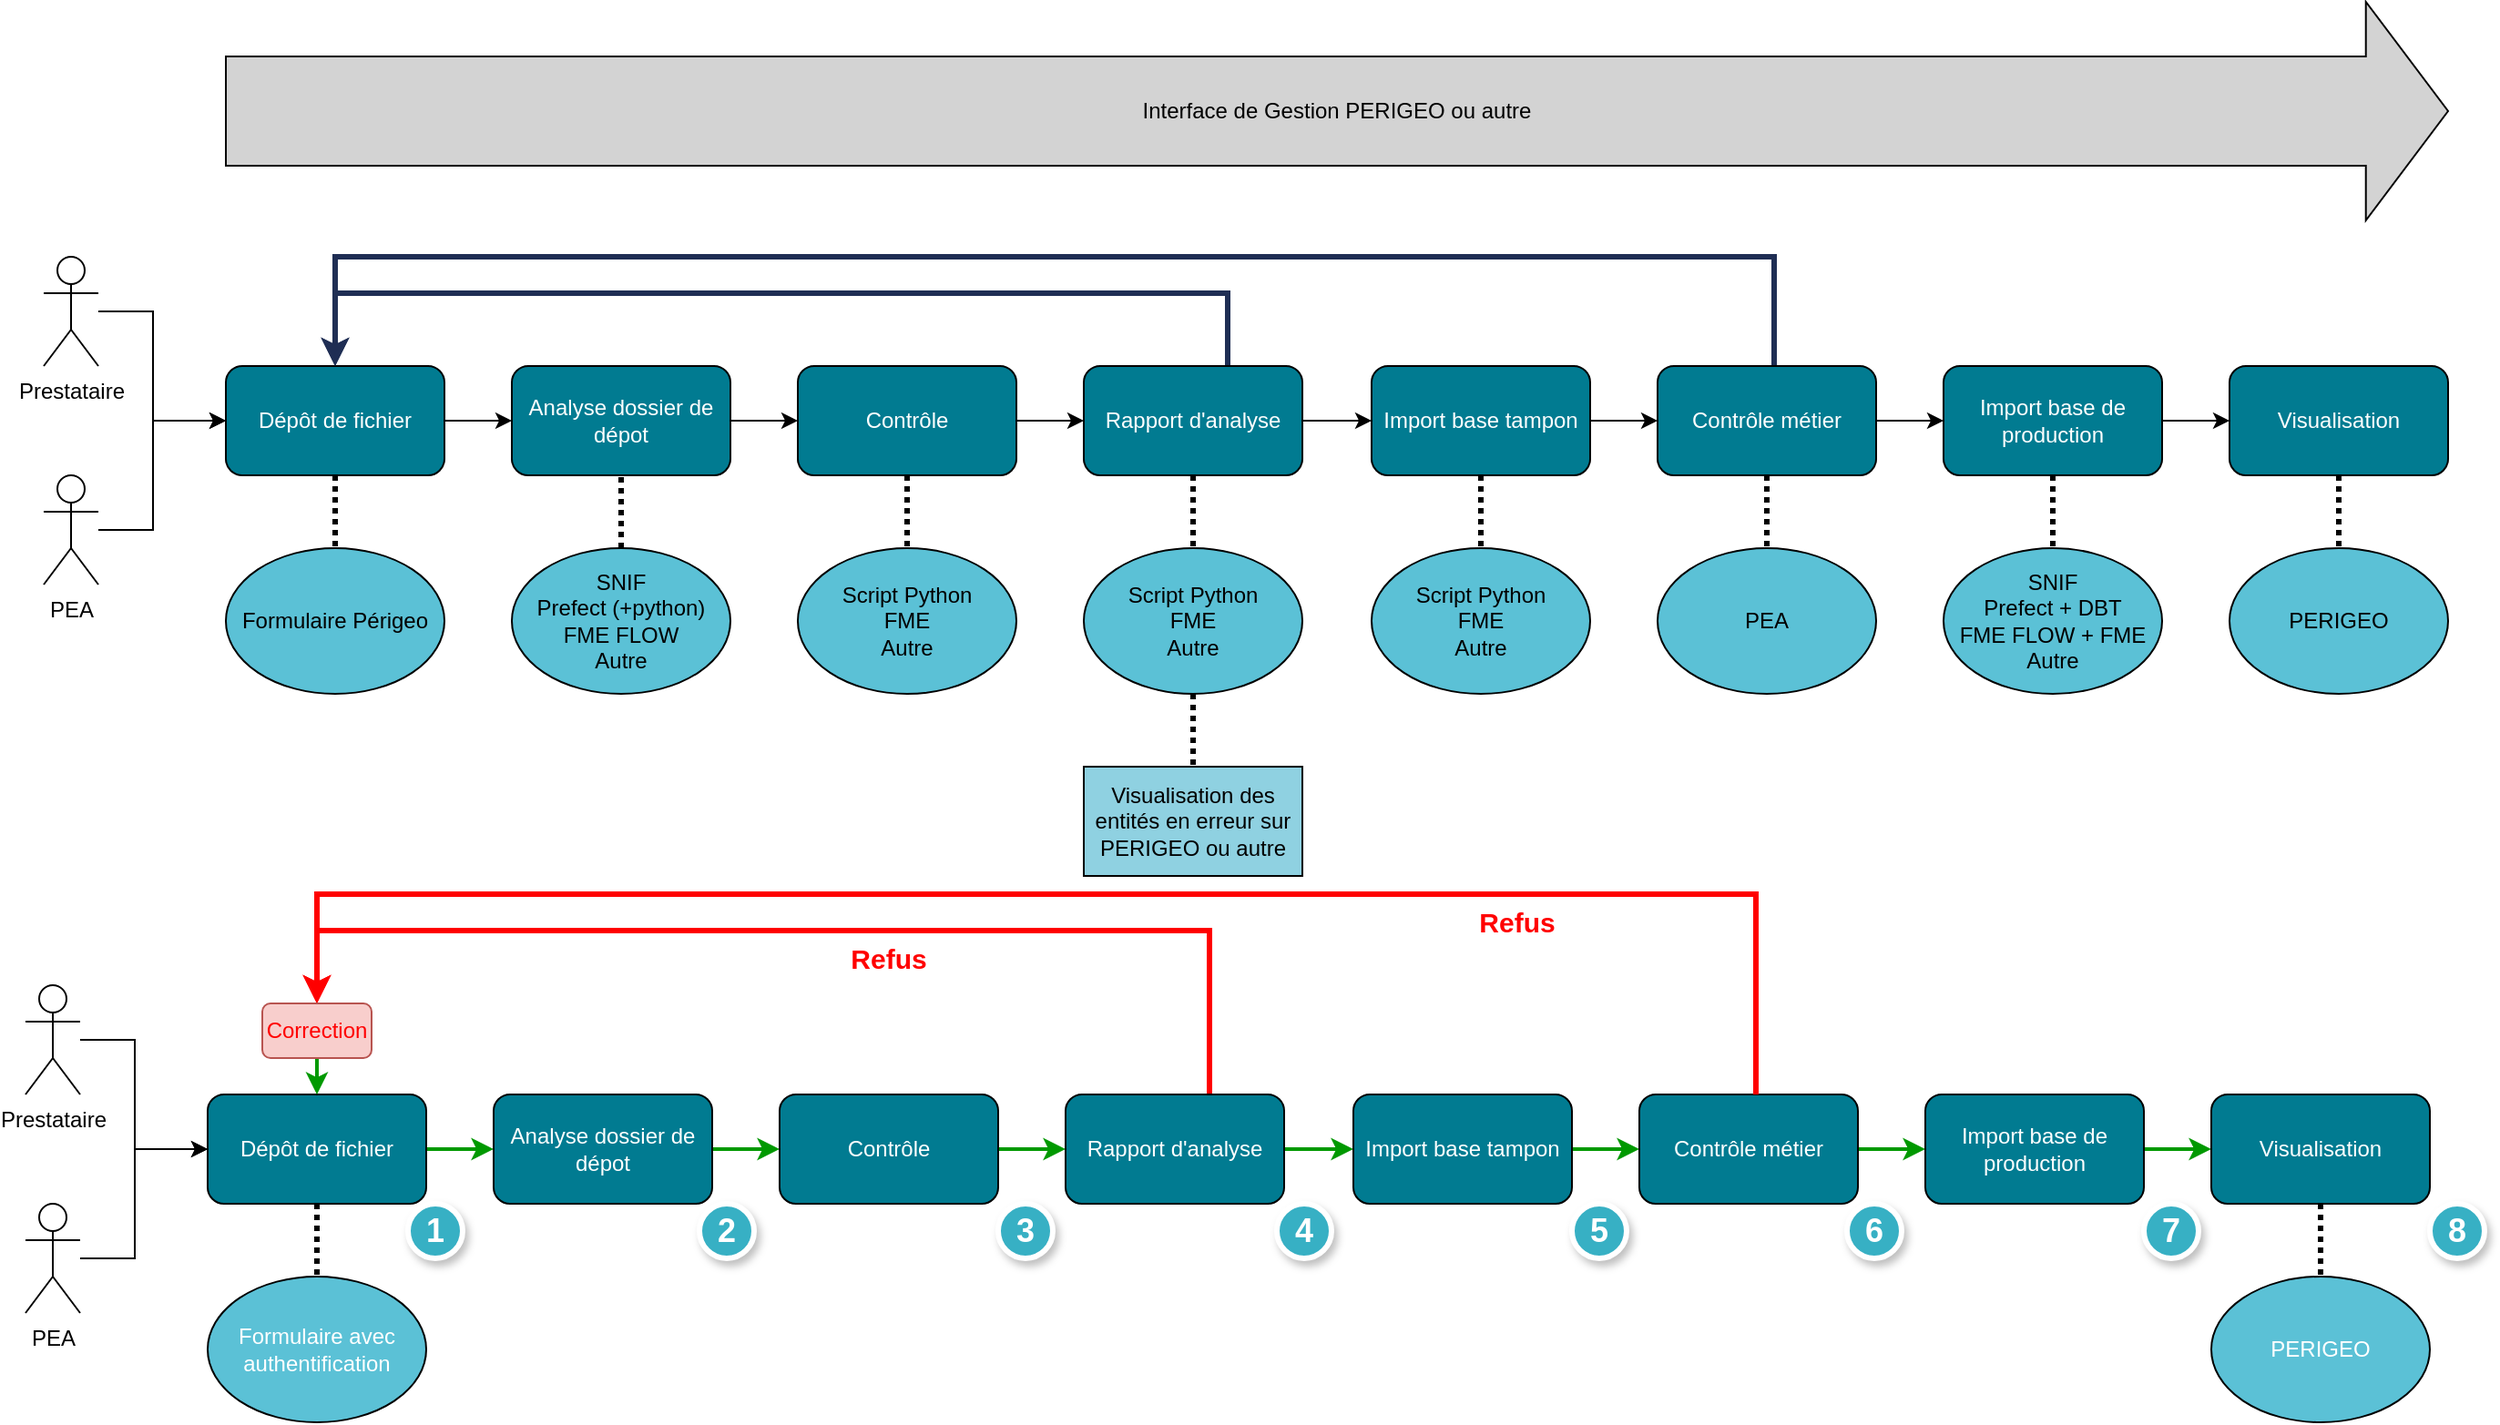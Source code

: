 <mxfile version="26.2.14">
  <diagram name="Page-1" id="4jkMKxIa9DFJnjPbxsZc">
    <mxGraphModel dx="1240" dy="1815" grid="1" gridSize="10" guides="1" tooltips="1" connect="1" arrows="1" fold="1" page="1" pageScale="1" pageWidth="827" pageHeight="1169" math="0" shadow="0">
      <root>
        <mxCell id="0" />
        <mxCell id="1" parent="0" />
        <mxCell id="nb88-6SHs_HvfBZo1xa0-10" style="edgeStyle=orthogonalEdgeStyle;rounded=0;orthogonalLoop=1;jettySize=auto;html=1;exitX=1;exitY=0.5;exitDx=0;exitDy=0;entryX=0;entryY=0.5;entryDx=0;entryDy=0;" parent="1" source="nb88-6SHs_HvfBZo1xa0-3" target="nb88-6SHs_HvfBZo1xa0-4" edge="1">
          <mxGeometry relative="1" as="geometry" />
        </mxCell>
        <mxCell id="nb88-6SHs_HvfBZo1xa0-39" style="edgeStyle=orthogonalEdgeStyle;rounded=0;orthogonalLoop=1;jettySize=auto;html=1;entryX=0.5;entryY=0;entryDx=0;entryDy=0;strokeColor=default;endArrow=none;startFill=0;strokeWidth=3;dashed=1;dashPattern=1 1;" parent="1" source="nb88-6SHs_HvfBZo1xa0-3" target="nb88-6SHs_HvfBZo1xa0-23" edge="1">
          <mxGeometry relative="1" as="geometry" />
        </mxCell>
        <mxCell id="nb88-6SHs_HvfBZo1xa0-3" value="Dépôt de fichier" style="rounded=1;whiteSpace=wrap;html=1;fillColor=#017B91;fontColor=#FFFFFF;" parent="1" vertex="1">
          <mxGeometry x="250" y="160" width="120" height="60" as="geometry" />
        </mxCell>
        <mxCell id="nb88-6SHs_HvfBZo1xa0-11" style="edgeStyle=orthogonalEdgeStyle;rounded=0;orthogonalLoop=1;jettySize=auto;html=1;entryX=0;entryY=0.5;entryDx=0;entryDy=0;" parent="1" source="nb88-6SHs_HvfBZo1xa0-4" target="nb88-6SHs_HvfBZo1xa0-5" edge="1">
          <mxGeometry relative="1" as="geometry" />
        </mxCell>
        <mxCell id="nb88-6SHs_HvfBZo1xa0-4" value="Analyse dossier de dépot" style="rounded=1;whiteSpace=wrap;html=1;fillColor=#017B91;fontColor=#FFFFFF;" parent="1" vertex="1">
          <mxGeometry x="407" y="160" width="120" height="60" as="geometry" />
        </mxCell>
        <mxCell id="nb88-6SHs_HvfBZo1xa0-12" style="edgeStyle=orthogonalEdgeStyle;rounded=0;orthogonalLoop=1;jettySize=auto;html=1;entryX=0;entryY=0.5;entryDx=0;entryDy=0;" parent="1" source="nb88-6SHs_HvfBZo1xa0-5" target="nb88-6SHs_HvfBZo1xa0-6" edge="1">
          <mxGeometry relative="1" as="geometry" />
        </mxCell>
        <mxCell id="nb88-6SHs_HvfBZo1xa0-42" style="edgeStyle=orthogonalEdgeStyle;rounded=0;orthogonalLoop=1;jettySize=auto;html=1;entryX=0.5;entryY=0;entryDx=0;entryDy=0;endArrow=none;startFill=0;strokeWidth=3;dashed=1;dashPattern=1 1;" parent="1" source="nb88-6SHs_HvfBZo1xa0-5" target="nb88-6SHs_HvfBZo1xa0-25" edge="1">
          <mxGeometry relative="1" as="geometry" />
        </mxCell>
        <mxCell id="nb88-6SHs_HvfBZo1xa0-5" value="Contrôle" style="rounded=1;whiteSpace=wrap;html=1;fillColor=#017B91;fontColor=#FFFFFF;" parent="1" vertex="1">
          <mxGeometry x="564" y="160" width="120" height="60" as="geometry" />
        </mxCell>
        <mxCell id="nb88-6SHs_HvfBZo1xa0-43" style="edgeStyle=orthogonalEdgeStyle;rounded=0;orthogonalLoop=1;jettySize=auto;html=1;entryX=0.5;entryY=0;entryDx=0;entryDy=0;endArrow=none;startFill=0;strokeWidth=3;dashed=1;dashPattern=1 1;" parent="1" source="nb88-6SHs_HvfBZo1xa0-6" target="nb88-6SHs_HvfBZo1xa0-28" edge="1">
          <mxGeometry relative="1" as="geometry" />
        </mxCell>
        <mxCell id="nb88-6SHs_HvfBZo1xa0-50" style="edgeStyle=orthogonalEdgeStyle;rounded=0;orthogonalLoop=1;jettySize=auto;html=1;exitX=1;exitY=0.5;exitDx=0;exitDy=0;entryX=0;entryY=0.5;entryDx=0;entryDy=0;" parent="1" source="nb88-6SHs_HvfBZo1xa0-6" target="nb88-6SHs_HvfBZo1xa0-7" edge="1">
          <mxGeometry relative="1" as="geometry" />
        </mxCell>
        <mxCell id="nb88-6SHs_HvfBZo1xa0-55" style="edgeStyle=orthogonalEdgeStyle;rounded=0;orthogonalLoop=1;jettySize=auto;html=1;entryX=0.5;entryY=0;entryDx=0;entryDy=0;strokeColor=#1F2E54;strokeWidth=3;" parent="1" source="nb88-6SHs_HvfBZo1xa0-6" target="nb88-6SHs_HvfBZo1xa0-3" edge="1">
          <mxGeometry relative="1" as="geometry">
            <Array as="points">
              <mxPoint x="800" y="120" />
              <mxPoint x="310" y="120" />
            </Array>
          </mxGeometry>
        </mxCell>
        <mxCell id="nb88-6SHs_HvfBZo1xa0-6" value="Rapport d&#39;analyse" style="rounded=1;whiteSpace=wrap;html=1;fillColor=#017B91;fontColor=#FFFFFF;" parent="1" vertex="1">
          <mxGeometry x="721" y="160" width="120" height="60" as="geometry" />
        </mxCell>
        <mxCell id="nb88-6SHs_HvfBZo1xa0-45" style="edgeStyle=orthogonalEdgeStyle;rounded=0;orthogonalLoop=1;jettySize=auto;html=1;entryX=0.5;entryY=0;entryDx=0;entryDy=0;endArrow=none;startFill=0;strokeWidth=3;dashed=1;dashPattern=1 1;" parent="1" source="nb88-6SHs_HvfBZo1xa0-7" target="nb88-6SHs_HvfBZo1xa0-29" edge="1">
          <mxGeometry relative="1" as="geometry" />
        </mxCell>
        <mxCell id="nb88-6SHs_HvfBZo1xa0-51" style="edgeStyle=orthogonalEdgeStyle;rounded=0;orthogonalLoop=1;jettySize=auto;html=1;exitX=1;exitY=0.5;exitDx=0;exitDy=0;entryX=0;entryY=0.5;entryDx=0;entryDy=0;" parent="1" source="nb88-6SHs_HvfBZo1xa0-7" target="nb88-6SHs_HvfBZo1xa0-8" edge="1">
          <mxGeometry relative="1" as="geometry" />
        </mxCell>
        <mxCell id="nb88-6SHs_HvfBZo1xa0-7" value="Import base tampon" style="rounded=1;whiteSpace=wrap;html=1;fillColor=#017B91;fontColor=#FFFFFF;" parent="1" vertex="1">
          <mxGeometry x="879" y="160" width="120" height="60" as="geometry" />
        </mxCell>
        <mxCell id="nb88-6SHs_HvfBZo1xa0-47" style="edgeStyle=orthogonalEdgeStyle;rounded=0;orthogonalLoop=1;jettySize=auto;html=1;entryX=0.5;entryY=0;entryDx=0;entryDy=0;endArrow=none;startFill=0;strokeWidth=3;dashed=1;dashPattern=1 1;" parent="1" source="nb88-6SHs_HvfBZo1xa0-8" target="nb88-6SHs_HvfBZo1xa0-30" edge="1">
          <mxGeometry relative="1" as="geometry" />
        </mxCell>
        <mxCell id="nb88-6SHs_HvfBZo1xa0-52" style="edgeStyle=orthogonalEdgeStyle;rounded=0;orthogonalLoop=1;jettySize=auto;html=1;exitX=1;exitY=0.5;exitDx=0;exitDy=0;entryX=0;entryY=0.5;entryDx=0;entryDy=0;" parent="1" source="nb88-6SHs_HvfBZo1xa0-8" target="nb88-6SHs_HvfBZo1xa0-9" edge="1">
          <mxGeometry relative="1" as="geometry" />
        </mxCell>
        <mxCell id="nb88-6SHs_HvfBZo1xa0-56" style="edgeStyle=orthogonalEdgeStyle;rounded=0;orthogonalLoop=1;jettySize=auto;html=1;entryX=0.5;entryY=0;entryDx=0;entryDy=0;strokeColor=#1F2E54;strokeWidth=3;" parent="1" source="nb88-6SHs_HvfBZo1xa0-8" target="nb88-6SHs_HvfBZo1xa0-3" edge="1">
          <mxGeometry relative="1" as="geometry">
            <Array as="points">
              <mxPoint x="1100" y="100" />
              <mxPoint x="310" y="100" />
            </Array>
          </mxGeometry>
        </mxCell>
        <mxCell id="nb88-6SHs_HvfBZo1xa0-8" value="Contrôle métier" style="rounded=1;whiteSpace=wrap;html=1;fillColor=#017B91;fontColor=#FFFFFF;" parent="1" vertex="1">
          <mxGeometry x="1036" y="160" width="120" height="60" as="geometry" />
        </mxCell>
        <mxCell id="nb88-6SHs_HvfBZo1xa0-48" style="edgeStyle=orthogonalEdgeStyle;rounded=0;orthogonalLoop=1;jettySize=auto;html=1;entryX=0.5;entryY=0;entryDx=0;entryDy=0;endArrow=none;startFill=0;strokeWidth=3;dashed=1;dashPattern=1 1;" parent="1" source="nb88-6SHs_HvfBZo1xa0-9" target="nb88-6SHs_HvfBZo1xa0-32" edge="1">
          <mxGeometry relative="1" as="geometry" />
        </mxCell>
        <mxCell id="nb88-6SHs_HvfBZo1xa0-53" style="edgeStyle=orthogonalEdgeStyle;rounded=0;orthogonalLoop=1;jettySize=auto;html=1;exitX=1;exitY=0.5;exitDx=0;exitDy=0;entryX=0;entryY=0.5;entryDx=0;entryDy=0;" parent="1" source="nb88-6SHs_HvfBZo1xa0-9" target="nb88-6SHs_HvfBZo1xa0-49" edge="1">
          <mxGeometry relative="1" as="geometry" />
        </mxCell>
        <mxCell id="nb88-6SHs_HvfBZo1xa0-9" value="Import base de production" style="rounded=1;whiteSpace=wrap;html=1;fillColor=#017B91;fontColor=#FFFFFF;" parent="1" vertex="1">
          <mxGeometry x="1193" y="160" width="120" height="60" as="geometry" />
        </mxCell>
        <mxCell id="nb88-6SHs_HvfBZo1xa0-19" style="edgeStyle=orthogonalEdgeStyle;rounded=0;orthogonalLoop=1;jettySize=auto;html=1;" parent="1" source="nb88-6SHs_HvfBZo1xa0-13" edge="1">
          <mxGeometry relative="1" as="geometry">
            <mxPoint x="250" y="190" as="targetPoint" />
            <Array as="points">
              <mxPoint x="210" y="130" />
              <mxPoint x="210" y="190" />
            </Array>
          </mxGeometry>
        </mxCell>
        <mxCell id="nb88-6SHs_HvfBZo1xa0-13" value="Prestataire" style="shape=umlActor;verticalLabelPosition=bottom;verticalAlign=top;html=1;outlineConnect=0;" parent="1" vertex="1">
          <mxGeometry x="150" y="100" width="30" height="60" as="geometry" />
        </mxCell>
        <mxCell id="nb88-6SHs_HvfBZo1xa0-18" style="edgeStyle=orthogonalEdgeStyle;rounded=0;orthogonalLoop=1;jettySize=auto;html=1;entryX=0;entryY=0.5;entryDx=0;entryDy=0;" parent="1" source="nb88-6SHs_HvfBZo1xa0-17" target="nb88-6SHs_HvfBZo1xa0-3" edge="1">
          <mxGeometry relative="1" as="geometry">
            <Array as="points">
              <mxPoint x="210" y="250" />
              <mxPoint x="210" y="190" />
            </Array>
          </mxGeometry>
        </mxCell>
        <mxCell id="nb88-6SHs_HvfBZo1xa0-17" value="PEA" style="shape=umlActor;verticalLabelPosition=bottom;verticalAlign=top;html=1;outlineConnect=0;" parent="1" vertex="1">
          <mxGeometry x="150" y="220" width="30" height="60" as="geometry" />
        </mxCell>
        <mxCell id="nb88-6SHs_HvfBZo1xa0-23" value="Formulaire Périgeo" style="ellipse;whiteSpace=wrap;html=1;fillColor=#5BC1D6;" parent="1" vertex="1">
          <mxGeometry x="250" y="260" width="120" height="80" as="geometry" />
        </mxCell>
        <mxCell id="nb88-6SHs_HvfBZo1xa0-24" value="&lt;div&gt;SNIF&lt;/div&gt;Prefect (+python)&lt;div&gt;FME FLOW&lt;/div&gt;&lt;div&gt;Autre&lt;/div&gt;" style="ellipse;whiteSpace=wrap;html=1;fillColor=#5BC1D6;" parent="1" vertex="1">
          <mxGeometry x="407" y="260" width="120" height="80" as="geometry" />
        </mxCell>
        <mxCell id="nb88-6SHs_HvfBZo1xa0-25" value="Script Python&lt;div&gt;FME&lt;/div&gt;&lt;div&gt;Autre&lt;/div&gt;" style="ellipse;whiteSpace=wrap;html=1;fillColor=#5BC1D6;" parent="1" vertex="1">
          <mxGeometry x="564" y="260" width="120" height="80" as="geometry" />
        </mxCell>
        <mxCell id="nb88-6SHs_HvfBZo1xa0-60" style="edgeStyle=orthogonalEdgeStyle;rounded=0;orthogonalLoop=1;jettySize=auto;html=1;entryX=0.5;entryY=0;entryDx=0;entryDy=0;dashed=1;dashPattern=1 1;strokeColor=default;strokeWidth=3;align=center;verticalAlign=middle;fontFamily=Helvetica;fontSize=11;fontColor=default;labelBackgroundColor=default;startFill=0;endArrow=none;" parent="1" source="nb88-6SHs_HvfBZo1xa0-28" target="nb88-6SHs_HvfBZo1xa0-57" edge="1">
          <mxGeometry relative="1" as="geometry" />
        </mxCell>
        <mxCell id="nb88-6SHs_HvfBZo1xa0-28" value="Script Python&lt;div&gt;FME&lt;/div&gt;&lt;div&gt;Autre&lt;/div&gt;" style="ellipse;whiteSpace=wrap;html=1;fillColor=#5BC1D6;" parent="1" vertex="1">
          <mxGeometry x="721" y="260" width="120" height="80" as="geometry" />
        </mxCell>
        <mxCell id="nb88-6SHs_HvfBZo1xa0-29" value="Script Python&lt;div&gt;FME&lt;/div&gt;&lt;div&gt;Autre&lt;/div&gt;" style="ellipse;whiteSpace=wrap;html=1;fillColor=#5BC1D6;" parent="1" vertex="1">
          <mxGeometry x="879" y="260" width="120" height="80" as="geometry" />
        </mxCell>
        <mxCell id="nb88-6SHs_HvfBZo1xa0-30" value="PEA" style="ellipse;whiteSpace=wrap;html=1;fillColor=#5BC1D6;" parent="1" vertex="1">
          <mxGeometry x="1036" y="260" width="120" height="80" as="geometry" />
        </mxCell>
        <mxCell id="nb88-6SHs_HvfBZo1xa0-32" value="&lt;div&gt;SNIF&lt;/div&gt;Prefect + DBT&lt;div&gt;FME FLOW + FME&lt;/div&gt;&lt;div&gt;Autre&lt;/div&gt;" style="ellipse;whiteSpace=wrap;html=1;fillColor=#5BC1D6;" parent="1" vertex="1">
          <mxGeometry x="1193" y="260" width="120" height="80" as="geometry" />
        </mxCell>
        <mxCell id="nb88-6SHs_HvfBZo1xa0-37" value="Interface de Gestion PERIGEO ou autre" style="shape=singleArrow;whiteSpace=wrap;html=1;arrowWidth=0.501;arrowSize=0.037;fillColor=#D3D3D3;" parent="1" vertex="1">
          <mxGeometry x="250" y="-40" width="1220" height="120" as="geometry" />
        </mxCell>
        <mxCell id="nb88-6SHs_HvfBZo1xa0-41" value="" style="endArrow=none;html=1;rounded=0;exitX=0.5;exitY=0;exitDx=0;exitDy=0;entryX=0.5;entryY=1;entryDx=0;entryDy=0;strokeWidth=3;dashed=1;dashPattern=1 1;" parent="1" source="nb88-6SHs_HvfBZo1xa0-24" target="nb88-6SHs_HvfBZo1xa0-4" edge="1">
          <mxGeometry width="50" height="50" relative="1" as="geometry">
            <mxPoint x="580" y="420" as="sourcePoint" />
            <mxPoint x="500" y="240" as="targetPoint" />
          </mxGeometry>
        </mxCell>
        <mxCell id="nb88-6SHs_HvfBZo1xa0-63" style="edgeStyle=orthogonalEdgeStyle;rounded=0;orthogonalLoop=1;jettySize=auto;html=1;exitX=0.5;exitY=1;exitDx=0;exitDy=0;dashed=1;dashPattern=1 1;strokeColor=default;strokeWidth=3;align=center;verticalAlign=middle;fontFamily=Helvetica;fontSize=11;fontColor=default;labelBackgroundColor=default;startFill=0;endArrow=none;" parent="1" source="nb88-6SHs_HvfBZo1xa0-49" target="nb88-6SHs_HvfBZo1xa0-62" edge="1">
          <mxGeometry relative="1" as="geometry" />
        </mxCell>
        <mxCell id="nb88-6SHs_HvfBZo1xa0-49" value="Visualisation" style="rounded=1;whiteSpace=wrap;html=1;fillColor=#017B91;fontColor=#FFFFFF;" parent="1" vertex="1">
          <mxGeometry x="1350" y="160" width="120" height="60" as="geometry" />
        </mxCell>
        <mxCell id="nb88-6SHs_HvfBZo1xa0-57" value="Visualisation des entités en erreur sur PERIGEO ou autre" style="rounded=0;whiteSpace=wrap;html=1;fillColor=#8FD1E1;" parent="1" vertex="1">
          <mxGeometry x="721" y="380" width="120" height="60" as="geometry" />
        </mxCell>
        <mxCell id="nb88-6SHs_HvfBZo1xa0-62" value="&lt;div&gt;PERIGEO&lt;/div&gt;" style="ellipse;whiteSpace=wrap;html=1;fillColor=#5BC1D6;" parent="1" vertex="1">
          <mxGeometry x="1350" y="260" width="120" height="80" as="geometry" />
        </mxCell>
        <mxCell id="8GkrftlsUps--Wb1zerB-1" style="edgeStyle=orthogonalEdgeStyle;rounded=0;orthogonalLoop=1;jettySize=auto;html=1;exitX=1;exitY=0.5;exitDx=0;exitDy=0;entryX=0;entryY=0.5;entryDx=0;entryDy=0;strokeWidth=2;strokeColor=#009900;" edge="1" parent="1" source="8GkrftlsUps--Wb1zerB-3" target="8GkrftlsUps--Wb1zerB-5">
          <mxGeometry relative="1" as="geometry" />
        </mxCell>
        <mxCell id="8GkrftlsUps--Wb1zerB-2" style="edgeStyle=orthogonalEdgeStyle;rounded=0;orthogonalLoop=1;jettySize=auto;html=1;entryX=0.5;entryY=0;entryDx=0;entryDy=0;strokeColor=default;endArrow=none;startFill=0;strokeWidth=3;dashed=1;dashPattern=1 1;" edge="1" parent="1" source="8GkrftlsUps--Wb1zerB-3" target="8GkrftlsUps--Wb1zerB-27">
          <mxGeometry relative="1" as="geometry" />
        </mxCell>
        <mxCell id="8GkrftlsUps--Wb1zerB-3" value="Dépôt de fichier" style="rounded=1;whiteSpace=wrap;html=1;fillColor=#017B91;fontColor=#FFFFFF;" vertex="1" parent="1">
          <mxGeometry x="240" y="560" width="120" height="60" as="geometry" />
        </mxCell>
        <mxCell id="8GkrftlsUps--Wb1zerB-4" style="edgeStyle=orthogonalEdgeStyle;rounded=0;orthogonalLoop=1;jettySize=auto;html=1;entryX=0;entryY=0.5;entryDx=0;entryDy=0;strokeWidth=2;strokeColor=#009900;" edge="1" parent="1" source="8GkrftlsUps--Wb1zerB-5" target="8GkrftlsUps--Wb1zerB-8">
          <mxGeometry relative="1" as="geometry" />
        </mxCell>
        <mxCell id="8GkrftlsUps--Wb1zerB-5" value="Analyse dossier de dépot" style="rounded=1;whiteSpace=wrap;html=1;fillColor=#017B91;fontColor=#FFFFFF;" vertex="1" parent="1">
          <mxGeometry x="397" y="560" width="120" height="60" as="geometry" />
        </mxCell>
        <mxCell id="8GkrftlsUps--Wb1zerB-6" style="edgeStyle=orthogonalEdgeStyle;rounded=0;orthogonalLoop=1;jettySize=auto;html=1;entryX=0;entryY=0.5;entryDx=0;entryDy=0;strokeWidth=2;strokeColor=#009900;" edge="1" parent="1" source="8GkrftlsUps--Wb1zerB-8" target="8GkrftlsUps--Wb1zerB-12">
          <mxGeometry relative="1" as="geometry" />
        </mxCell>
        <mxCell id="8GkrftlsUps--Wb1zerB-8" value="Contrôle" style="rounded=1;whiteSpace=wrap;html=1;fillColor=#017B91;fontColor=#FFFFFF;" vertex="1" parent="1">
          <mxGeometry x="554" y="560" width="120" height="60" as="geometry" />
        </mxCell>
        <mxCell id="8GkrftlsUps--Wb1zerB-10" style="edgeStyle=orthogonalEdgeStyle;rounded=0;orthogonalLoop=1;jettySize=auto;html=1;exitX=1;exitY=0.5;exitDx=0;exitDy=0;entryX=0;entryY=0.5;entryDx=0;entryDy=0;strokeWidth=2;strokeColor=#009900;" edge="1" parent="1" source="8GkrftlsUps--Wb1zerB-12" target="8GkrftlsUps--Wb1zerB-15">
          <mxGeometry relative="1" as="geometry" />
        </mxCell>
        <mxCell id="8GkrftlsUps--Wb1zerB-11" style="edgeStyle=orthogonalEdgeStyle;rounded=0;orthogonalLoop=1;jettySize=auto;html=1;strokeColor=#FF0000;strokeWidth=3;entryX=0.5;entryY=0;entryDx=0;entryDy=0;" edge="1" parent="1" source="8GkrftlsUps--Wb1zerB-12" target="8GkrftlsUps--Wb1zerB-53">
          <mxGeometry relative="1" as="geometry">
            <Array as="points">
              <mxPoint x="790" y="470" />
              <mxPoint x="300" y="470" />
            </Array>
            <mxPoint x="360" y="500" as="targetPoint" />
          </mxGeometry>
        </mxCell>
        <mxCell id="8GkrftlsUps--Wb1zerB-12" value="Rapport d&#39;analyse" style="rounded=1;whiteSpace=wrap;html=1;fillColor=#017B91;fontColor=#FFFFFF;" vertex="1" parent="1">
          <mxGeometry x="711" y="560" width="120" height="60" as="geometry" />
        </mxCell>
        <mxCell id="8GkrftlsUps--Wb1zerB-14" style="edgeStyle=orthogonalEdgeStyle;rounded=0;orthogonalLoop=1;jettySize=auto;html=1;exitX=1;exitY=0.5;exitDx=0;exitDy=0;entryX=0;entryY=0.5;entryDx=0;entryDy=0;strokeWidth=2;strokeColor=#009900;" edge="1" parent="1" source="8GkrftlsUps--Wb1zerB-15" target="8GkrftlsUps--Wb1zerB-19">
          <mxGeometry relative="1" as="geometry" />
        </mxCell>
        <mxCell id="8GkrftlsUps--Wb1zerB-15" value="Import base tampon" style="rounded=1;whiteSpace=wrap;html=1;fillColor=#017B91;fontColor=#FFFFFF;" vertex="1" parent="1">
          <mxGeometry x="869" y="560" width="120" height="60" as="geometry" />
        </mxCell>
        <mxCell id="8GkrftlsUps--Wb1zerB-17" style="edgeStyle=orthogonalEdgeStyle;rounded=0;orthogonalLoop=1;jettySize=auto;html=1;exitX=1;exitY=0.5;exitDx=0;exitDy=0;entryX=0;entryY=0.5;entryDx=0;entryDy=0;strokeWidth=2;strokeColor=#009900;" edge="1" parent="1" source="8GkrftlsUps--Wb1zerB-19" target="8GkrftlsUps--Wb1zerB-22">
          <mxGeometry relative="1" as="geometry" />
        </mxCell>
        <mxCell id="8GkrftlsUps--Wb1zerB-19" value="Contrôle métier" style="rounded=1;whiteSpace=wrap;html=1;fillColor=#017B91;fontColor=#FFFFFF;" vertex="1" parent="1">
          <mxGeometry x="1026" y="560" width="120" height="60" as="geometry" />
        </mxCell>
        <mxCell id="8GkrftlsUps--Wb1zerB-21" style="edgeStyle=orthogonalEdgeStyle;rounded=0;orthogonalLoop=1;jettySize=auto;html=1;exitX=1;exitY=0.5;exitDx=0;exitDy=0;entryX=0;entryY=0.5;entryDx=0;entryDy=0;strokeColor=#009900;strokeWidth=2;align=center;verticalAlign=middle;fontFamily=Helvetica;fontSize=11;fontColor=default;labelBackgroundColor=default;endArrow=classic;" edge="1" parent="1" source="8GkrftlsUps--Wb1zerB-22" target="8GkrftlsUps--Wb1zerB-37">
          <mxGeometry relative="1" as="geometry" />
        </mxCell>
        <mxCell id="8GkrftlsUps--Wb1zerB-22" value="Import base de production" style="rounded=1;whiteSpace=wrap;html=1;fillColor=#017B91;fontColor=#FFFFFF;" vertex="1" parent="1">
          <mxGeometry x="1183" y="560" width="120" height="60" as="geometry" />
        </mxCell>
        <mxCell id="8GkrftlsUps--Wb1zerB-23" style="edgeStyle=orthogonalEdgeStyle;rounded=0;orthogonalLoop=1;jettySize=auto;html=1;" edge="1" parent="1" source="8GkrftlsUps--Wb1zerB-24">
          <mxGeometry relative="1" as="geometry">
            <mxPoint x="240" y="590" as="targetPoint" />
            <Array as="points">
              <mxPoint x="200" y="530" />
              <mxPoint x="200" y="590" />
            </Array>
          </mxGeometry>
        </mxCell>
        <mxCell id="8GkrftlsUps--Wb1zerB-24" value="Prestataire" style="shape=umlActor;verticalLabelPosition=bottom;verticalAlign=top;html=1;outlineConnect=0;" vertex="1" parent="1">
          <mxGeometry x="140" y="500" width="30" height="60" as="geometry" />
        </mxCell>
        <mxCell id="8GkrftlsUps--Wb1zerB-25" style="edgeStyle=orthogonalEdgeStyle;rounded=0;orthogonalLoop=1;jettySize=auto;html=1;entryX=0;entryY=0.5;entryDx=0;entryDy=0;" edge="1" parent="1" source="8GkrftlsUps--Wb1zerB-26" target="8GkrftlsUps--Wb1zerB-3">
          <mxGeometry relative="1" as="geometry">
            <Array as="points">
              <mxPoint x="200" y="650" />
              <mxPoint x="200" y="590" />
            </Array>
          </mxGeometry>
        </mxCell>
        <mxCell id="8GkrftlsUps--Wb1zerB-26" value="PEA" style="shape=umlActor;verticalLabelPosition=bottom;verticalAlign=top;html=1;outlineConnect=0;" vertex="1" parent="1">
          <mxGeometry x="140" y="620" width="30" height="60" as="geometry" />
        </mxCell>
        <mxCell id="8GkrftlsUps--Wb1zerB-27" value="Formulaire avec authentification" style="ellipse;whiteSpace=wrap;html=1;fillColor=#5BC1D6;fontColor=#FFFFFF;" vertex="1" parent="1">
          <mxGeometry x="240" y="660" width="120" height="80" as="geometry" />
        </mxCell>
        <mxCell id="8GkrftlsUps--Wb1zerB-37" value="Visualisation" style="rounded=1;whiteSpace=wrap;html=1;fillColor=#017B91;fontColor=#FFFFFF;" vertex="1" parent="1">
          <mxGeometry x="1340" y="560" width="120" height="60" as="geometry" />
        </mxCell>
        <mxCell id="8GkrftlsUps--Wb1zerB-41" style="edgeStyle=orthogonalEdgeStyle;rounded=0;orthogonalLoop=1;jettySize=auto;html=1;exitX=0.5;exitY=1;exitDx=0;exitDy=0;dashed=1;dashPattern=1 1;strokeColor=default;strokeWidth=3;align=center;verticalAlign=middle;fontFamily=Helvetica;fontSize=11;fontColor=default;labelBackgroundColor=default;startFill=0;endArrow=none;" edge="1" parent="1" target="8GkrftlsUps--Wb1zerB-42" source="8GkrftlsUps--Wb1zerB-37">
          <mxGeometry relative="1" as="geometry">
            <mxPoint x="1390" y="640" as="sourcePoint" />
          </mxGeometry>
        </mxCell>
        <mxCell id="8GkrftlsUps--Wb1zerB-42" value="&lt;div&gt;PERIGEO&lt;/div&gt;" style="ellipse;whiteSpace=wrap;html=1;fillColor=#5BC1D6;fontColor=#FFFFFF;" vertex="1" parent="1">
          <mxGeometry x="1340" y="660" width="120" height="80" as="geometry" />
        </mxCell>
        <mxCell id="8GkrftlsUps--Wb1zerB-43" value="1" style="ellipse;whiteSpace=wrap;html=1;aspect=fixed;strokeWidth=3;shadow=1;fillColor=#37B0C4;strokeColor=#FFFFFF;fontColor=#FFFFFF;fontSize=18;fontStyle=1" vertex="1" parent="1">
          <mxGeometry x="350" y="620" width="30" height="30" as="geometry" />
        </mxCell>
        <mxCell id="8GkrftlsUps--Wb1zerB-44" value="2" style="ellipse;whiteSpace=wrap;html=1;aspect=fixed;strokeWidth=3;shadow=1;fillColor=#37B0C4;strokeColor=#FFFFFF;fontColor=#FFFFFF;fontSize=18;fontStyle=1" vertex="1" parent="1">
          <mxGeometry x="510" y="620" width="30" height="30" as="geometry" />
        </mxCell>
        <mxCell id="8GkrftlsUps--Wb1zerB-45" value="3" style="ellipse;whiteSpace=wrap;html=1;aspect=fixed;strokeWidth=3;shadow=1;fillColor=#37B0C4;strokeColor=#FFFFFF;fontColor=#FFFFFF;fontSize=18;fontStyle=1" vertex="1" parent="1">
          <mxGeometry x="674" y="620" width="30" height="30" as="geometry" />
        </mxCell>
        <mxCell id="8GkrftlsUps--Wb1zerB-46" value="4" style="ellipse;whiteSpace=wrap;html=1;aspect=fixed;strokeWidth=3;shadow=1;fillColor=#37B0C4;strokeColor=#FFFFFF;fontColor=#FFFFFF;fontSize=18;fontStyle=1" vertex="1" parent="1">
          <mxGeometry x="827" y="620" width="30" height="30" as="geometry" />
        </mxCell>
        <mxCell id="8GkrftlsUps--Wb1zerB-47" value="5" style="ellipse;whiteSpace=wrap;html=1;aspect=fixed;strokeWidth=3;shadow=1;fillColor=#37B0C4;strokeColor=#FFFFFF;fontColor=#FFFFFF;fontSize=18;fontStyle=1" vertex="1" parent="1">
          <mxGeometry x="989" y="620" width="30" height="30" as="geometry" />
        </mxCell>
        <mxCell id="8GkrftlsUps--Wb1zerB-48" value="6" style="ellipse;whiteSpace=wrap;html=1;aspect=fixed;strokeWidth=3;shadow=1;fillColor=#37B0C4;strokeColor=#FFFFFF;fontColor=#FFFFFF;fontSize=18;fontStyle=1" vertex="1" parent="1">
          <mxGeometry x="1140" y="620" width="30" height="30" as="geometry" />
        </mxCell>
        <mxCell id="8GkrftlsUps--Wb1zerB-49" value="7" style="ellipse;whiteSpace=wrap;html=1;aspect=fixed;strokeWidth=3;shadow=1;fillColor=#37B0C4;strokeColor=#FFFFFF;fontColor=#FFFFFF;fontSize=18;fontStyle=1" vertex="1" parent="1">
          <mxGeometry x="1303" y="620" width="30" height="30" as="geometry" />
        </mxCell>
        <mxCell id="8GkrftlsUps--Wb1zerB-50" value="8" style="ellipse;whiteSpace=wrap;html=1;aspect=fixed;strokeWidth=3;shadow=1;fillColor=#37B0C4;strokeColor=#FFFFFF;fontColor=#FFFFFF;fontSize=18;fontStyle=1" vertex="1" parent="1">
          <mxGeometry x="1460" y="620" width="30" height="30" as="geometry" />
        </mxCell>
        <mxCell id="8GkrftlsUps--Wb1zerB-51" value="&lt;b&gt;&lt;font style=&quot;font-size: 15px; color: rgb(255, 0, 0);&quot;&gt;Refus&lt;/font&gt;&lt;/b&gt;" style="text;html=1;align=center;verticalAlign=middle;whiteSpace=wrap;rounded=0;" vertex="1" parent="1">
          <mxGeometry x="929" y="450" width="60" height="30" as="geometry" />
        </mxCell>
        <mxCell id="8GkrftlsUps--Wb1zerB-52" value="&lt;b&gt;&lt;font style=&quot;font-size: 15px; color: rgb(255, 0, 0);&quot;&gt;Refus&lt;/font&gt;&lt;/b&gt;" style="text;html=1;align=center;verticalAlign=middle;whiteSpace=wrap;rounded=0;" vertex="1" parent="1">
          <mxGeometry x="584" y="470" width="60" height="30" as="geometry" />
        </mxCell>
        <mxCell id="8GkrftlsUps--Wb1zerB-54" value="" style="edgeStyle=orthogonalEdgeStyle;rounded=0;orthogonalLoop=1;jettySize=auto;html=1;entryX=0.5;entryY=0;entryDx=0;entryDy=0;strokeColor=#FF0000;strokeWidth=3;" edge="1" parent="1" source="8GkrftlsUps--Wb1zerB-19" target="8GkrftlsUps--Wb1zerB-53">
          <mxGeometry relative="1" as="geometry">
            <Array as="points">
              <mxPoint x="1090" y="450" />
              <mxPoint x="300" y="450" />
            </Array>
            <mxPoint x="1090" y="560" as="sourcePoint" />
            <mxPoint x="300" y="560" as="targetPoint" />
          </mxGeometry>
        </mxCell>
        <mxCell id="8GkrftlsUps--Wb1zerB-55" style="edgeStyle=orthogonalEdgeStyle;rounded=0;orthogonalLoop=1;jettySize=auto;html=1;exitX=0.5;exitY=1;exitDx=0;exitDy=0;entryX=0.5;entryY=0;entryDx=0;entryDy=0;strokeColor=#009900;strokeWidth=2;align=center;verticalAlign=middle;fontFamily=Helvetica;fontSize=11;fontColor=default;labelBackgroundColor=default;endArrow=classic;" edge="1" parent="1" source="8GkrftlsUps--Wb1zerB-53" target="8GkrftlsUps--Wb1zerB-3">
          <mxGeometry relative="1" as="geometry" />
        </mxCell>
        <mxCell id="8GkrftlsUps--Wb1zerB-53" value="Correction" style="rounded=1;whiteSpace=wrap;html=1;strokeColor=#b85450;align=center;verticalAlign=middle;fontFamily=Helvetica;fontSize=12;fillColor=#f8cecc;fontColor=#FF0000;" vertex="1" parent="1">
          <mxGeometry x="270" y="510" width="60" height="30" as="geometry" />
        </mxCell>
      </root>
    </mxGraphModel>
  </diagram>
</mxfile>

